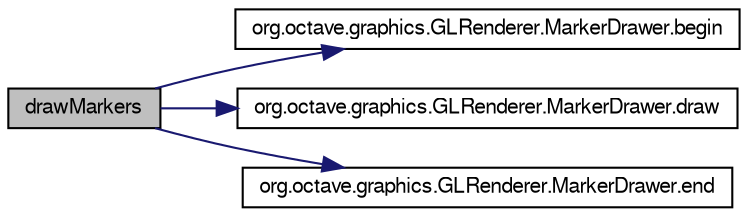 digraph G
{
  edge [fontname="FreeSans",fontsize="10",labelfontname="FreeSans",labelfontsize="10"];
  node [fontname="FreeSans",fontsize="10",shape=record];
  rankdir="LR";
  Node1 [label="drawMarkers",height=0.2,width=0.4,color="black", fillcolor="grey75", style="filled" fontcolor="black"];
  Node1 -> Node2 [color="midnightblue",fontsize="10",style="solid",fontname="FreeSans"];
  Node2 [label="org.octave.graphics.GLRenderer.MarkerDrawer.begin",height=0.2,width=0.4,color="black", fillcolor="white", style="filled",URL="$interfaceorg_1_1octave_1_1graphics_1_1_g_l_renderer_1_1_marker_drawer.html#ac2e2b55c6fb3c0edded57c0a9fdbd330"];
  Node1 -> Node3 [color="midnightblue",fontsize="10",style="solid",fontname="FreeSans"];
  Node3 [label="org.octave.graphics.GLRenderer.MarkerDrawer.draw",height=0.2,width=0.4,color="black", fillcolor="white", style="filled",URL="$interfaceorg_1_1octave_1_1graphics_1_1_g_l_renderer_1_1_marker_drawer.html#a964d5c122aa050a08b03692a6d26c7f6"];
  Node1 -> Node4 [color="midnightblue",fontsize="10",style="solid",fontname="FreeSans"];
  Node4 [label="org.octave.graphics.GLRenderer.MarkerDrawer.end",height=0.2,width=0.4,color="black", fillcolor="white", style="filled",URL="$interfaceorg_1_1octave_1_1graphics_1_1_g_l_renderer_1_1_marker_drawer.html#aaf81d3fdaf258088d7692fa70cece087"];
}
